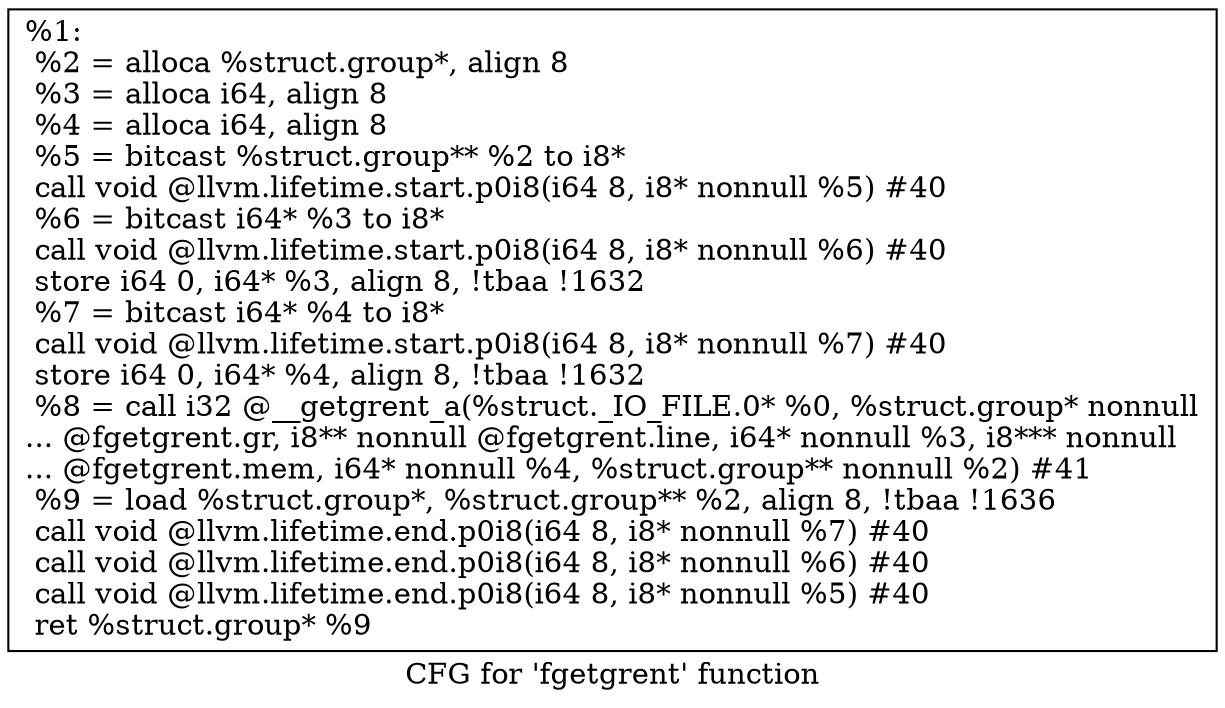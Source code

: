 digraph "CFG for 'fgetgrent' function" {
	label="CFG for 'fgetgrent' function";

	Node0x1d31710 [shape=record,label="{%1:\l  %2 = alloca %struct.group*, align 8\l  %3 = alloca i64, align 8\l  %4 = alloca i64, align 8\l  %5 = bitcast %struct.group** %2 to i8*\l  call void @llvm.lifetime.start.p0i8(i64 8, i8* nonnull %5) #40\l  %6 = bitcast i64* %3 to i8*\l  call void @llvm.lifetime.start.p0i8(i64 8, i8* nonnull %6) #40\l  store i64 0, i64* %3, align 8, !tbaa !1632\l  %7 = bitcast i64* %4 to i8*\l  call void @llvm.lifetime.start.p0i8(i64 8, i8* nonnull %7) #40\l  store i64 0, i64* %4, align 8, !tbaa !1632\l  %8 = call i32 @__getgrent_a(%struct._IO_FILE.0* %0, %struct.group* nonnull\l... @fgetgrent.gr, i8** nonnull @fgetgrent.line, i64* nonnull %3, i8*** nonnull\l... @fgetgrent.mem, i64* nonnull %4, %struct.group** nonnull %2) #41\l  %9 = load %struct.group*, %struct.group** %2, align 8, !tbaa !1636\l  call void @llvm.lifetime.end.p0i8(i64 8, i8* nonnull %7) #40\l  call void @llvm.lifetime.end.p0i8(i64 8, i8* nonnull %6) #40\l  call void @llvm.lifetime.end.p0i8(i64 8, i8* nonnull %5) #40\l  ret %struct.group* %9\l}"];
}
